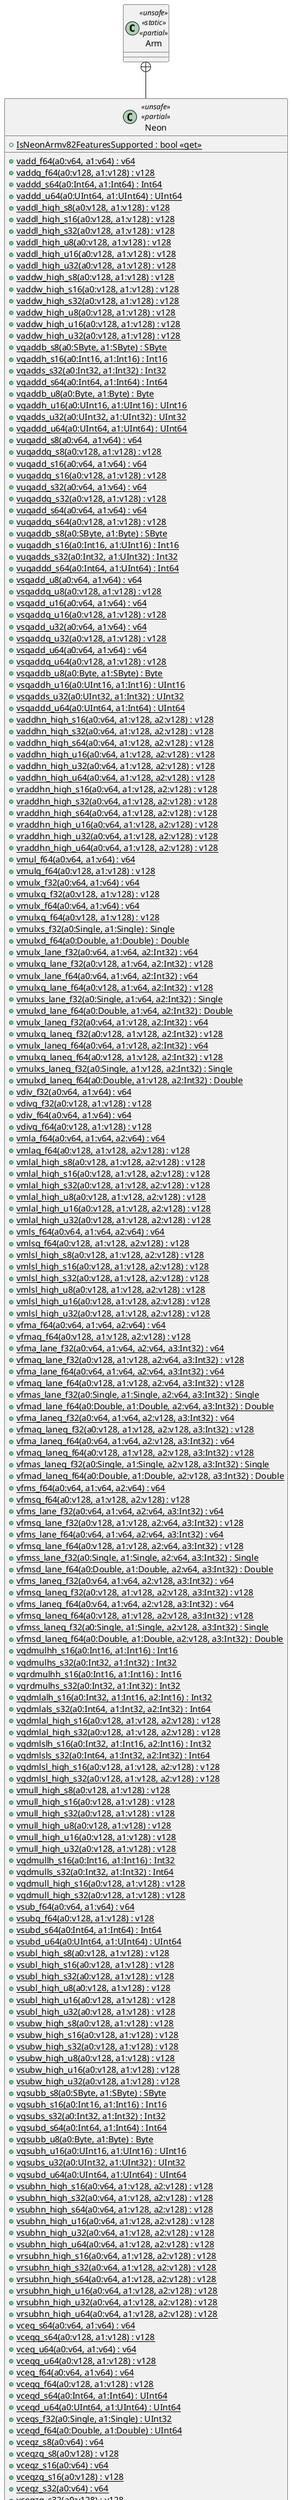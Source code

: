 @startuml
class Arm <<unsafe>> <<static>> <<partial>> {
}
class Neon <<unsafe>> <<partial>> {
    + {static} IsNeonArmv82FeaturesSupported : bool <<get>>
    + {static} vadd_f64(a0:v64, a1:v64) : v64
    + {static} vaddq_f64(a0:v128, a1:v128) : v128
    + {static} vaddd_s64(a0:Int64, a1:Int64) : Int64
    + {static} vaddd_u64(a0:UInt64, a1:UInt64) : UInt64
    + {static} vaddl_high_s8(a0:v128, a1:v128) : v128
    + {static} vaddl_high_s16(a0:v128, a1:v128) : v128
    + {static} vaddl_high_s32(a0:v128, a1:v128) : v128
    + {static} vaddl_high_u8(a0:v128, a1:v128) : v128
    + {static} vaddl_high_u16(a0:v128, a1:v128) : v128
    + {static} vaddl_high_u32(a0:v128, a1:v128) : v128
    + {static} vaddw_high_s8(a0:v128, a1:v128) : v128
    + {static} vaddw_high_s16(a0:v128, a1:v128) : v128
    + {static} vaddw_high_s32(a0:v128, a1:v128) : v128
    + {static} vaddw_high_u8(a0:v128, a1:v128) : v128
    + {static} vaddw_high_u16(a0:v128, a1:v128) : v128
    + {static} vaddw_high_u32(a0:v128, a1:v128) : v128
    + {static} vqaddb_s8(a0:SByte, a1:SByte) : SByte
    + {static} vqaddh_s16(a0:Int16, a1:Int16) : Int16
    + {static} vqadds_s32(a0:Int32, a1:Int32) : Int32
    + {static} vqaddd_s64(a0:Int64, a1:Int64) : Int64
    + {static} vqaddb_u8(a0:Byte, a1:Byte) : Byte
    + {static} vqaddh_u16(a0:UInt16, a1:UInt16) : UInt16
    + {static} vqadds_u32(a0:UInt32, a1:UInt32) : UInt32
    + {static} vqaddd_u64(a0:UInt64, a1:UInt64) : UInt64
    + {static} vuqadd_s8(a0:v64, a1:v64) : v64
    + {static} vuqaddq_s8(a0:v128, a1:v128) : v128
    + {static} vuqadd_s16(a0:v64, a1:v64) : v64
    + {static} vuqaddq_s16(a0:v128, a1:v128) : v128
    + {static} vuqadd_s32(a0:v64, a1:v64) : v64
    + {static} vuqaddq_s32(a0:v128, a1:v128) : v128
    + {static} vuqadd_s64(a0:v64, a1:v64) : v64
    + {static} vuqaddq_s64(a0:v128, a1:v128) : v128
    + {static} vuqaddb_s8(a0:SByte, a1:Byte) : SByte
    + {static} vuqaddh_s16(a0:Int16, a1:UInt16) : Int16
    + {static} vuqadds_s32(a0:Int32, a1:UInt32) : Int32
    + {static} vuqaddd_s64(a0:Int64, a1:UInt64) : Int64
    + {static} vsqadd_u8(a0:v64, a1:v64) : v64
    + {static} vsqaddq_u8(a0:v128, a1:v128) : v128
    + {static} vsqadd_u16(a0:v64, a1:v64) : v64
    + {static} vsqaddq_u16(a0:v128, a1:v128) : v128
    + {static} vsqadd_u32(a0:v64, a1:v64) : v64
    + {static} vsqaddq_u32(a0:v128, a1:v128) : v128
    + {static} vsqadd_u64(a0:v64, a1:v64) : v64
    + {static} vsqaddq_u64(a0:v128, a1:v128) : v128
    + {static} vsqaddb_u8(a0:Byte, a1:SByte) : Byte
    + {static} vsqaddh_u16(a0:UInt16, a1:Int16) : UInt16
    + {static} vsqadds_u32(a0:UInt32, a1:Int32) : UInt32
    + {static} vsqaddd_u64(a0:UInt64, a1:Int64) : UInt64
    + {static} vaddhn_high_s16(a0:v64, a1:v128, a2:v128) : v128
    + {static} vaddhn_high_s32(a0:v64, a1:v128, a2:v128) : v128
    + {static} vaddhn_high_s64(a0:v64, a1:v128, a2:v128) : v128
    + {static} vaddhn_high_u16(a0:v64, a1:v128, a2:v128) : v128
    + {static} vaddhn_high_u32(a0:v64, a1:v128, a2:v128) : v128
    + {static} vaddhn_high_u64(a0:v64, a1:v128, a2:v128) : v128
    + {static} vraddhn_high_s16(a0:v64, a1:v128, a2:v128) : v128
    + {static} vraddhn_high_s32(a0:v64, a1:v128, a2:v128) : v128
    + {static} vraddhn_high_s64(a0:v64, a1:v128, a2:v128) : v128
    + {static} vraddhn_high_u16(a0:v64, a1:v128, a2:v128) : v128
    + {static} vraddhn_high_u32(a0:v64, a1:v128, a2:v128) : v128
    + {static} vraddhn_high_u64(a0:v64, a1:v128, a2:v128) : v128
    + {static} vmul_f64(a0:v64, a1:v64) : v64
    + {static} vmulq_f64(a0:v128, a1:v128) : v128
    + {static} vmulx_f32(a0:v64, a1:v64) : v64
    + {static} vmulxq_f32(a0:v128, a1:v128) : v128
    + {static} vmulx_f64(a0:v64, a1:v64) : v64
    + {static} vmulxq_f64(a0:v128, a1:v128) : v128
    + {static} vmulxs_f32(a0:Single, a1:Single) : Single
    + {static} vmulxd_f64(a0:Double, a1:Double) : Double
    + {static} vmulx_lane_f32(a0:v64, a1:v64, a2:Int32) : v64
    + {static} vmulxq_lane_f32(a0:v128, a1:v64, a2:Int32) : v128
    + {static} vmulx_lane_f64(a0:v64, a1:v64, a2:Int32) : v64
    + {static} vmulxq_lane_f64(a0:v128, a1:v64, a2:Int32) : v128
    + {static} vmulxs_lane_f32(a0:Single, a1:v64, a2:Int32) : Single
    + {static} vmulxd_lane_f64(a0:Double, a1:v64, a2:Int32) : Double
    + {static} vmulx_laneq_f32(a0:v64, a1:v128, a2:Int32) : v64
    + {static} vmulxq_laneq_f32(a0:v128, a1:v128, a2:Int32) : v128
    + {static} vmulx_laneq_f64(a0:v64, a1:v128, a2:Int32) : v64
    + {static} vmulxq_laneq_f64(a0:v128, a1:v128, a2:Int32) : v128
    + {static} vmulxs_laneq_f32(a0:Single, a1:v128, a2:Int32) : Single
    + {static} vmulxd_laneq_f64(a0:Double, a1:v128, a2:Int32) : Double
    + {static} vdiv_f32(a0:v64, a1:v64) : v64
    + {static} vdivq_f32(a0:v128, a1:v128) : v128
    + {static} vdiv_f64(a0:v64, a1:v64) : v64
    + {static} vdivq_f64(a0:v128, a1:v128) : v128
    + {static} vmla_f64(a0:v64, a1:v64, a2:v64) : v64
    + {static} vmlaq_f64(a0:v128, a1:v128, a2:v128) : v128
    + {static} vmlal_high_s8(a0:v128, a1:v128, a2:v128) : v128
    + {static} vmlal_high_s16(a0:v128, a1:v128, a2:v128) : v128
    + {static} vmlal_high_s32(a0:v128, a1:v128, a2:v128) : v128
    + {static} vmlal_high_u8(a0:v128, a1:v128, a2:v128) : v128
    + {static} vmlal_high_u16(a0:v128, a1:v128, a2:v128) : v128
    + {static} vmlal_high_u32(a0:v128, a1:v128, a2:v128) : v128
    + {static} vmls_f64(a0:v64, a1:v64, a2:v64) : v64
    + {static} vmlsq_f64(a0:v128, a1:v128, a2:v128) : v128
    + {static} vmlsl_high_s8(a0:v128, a1:v128, a2:v128) : v128
    + {static} vmlsl_high_s16(a0:v128, a1:v128, a2:v128) : v128
    + {static} vmlsl_high_s32(a0:v128, a1:v128, a2:v128) : v128
    + {static} vmlsl_high_u8(a0:v128, a1:v128, a2:v128) : v128
    + {static} vmlsl_high_u16(a0:v128, a1:v128, a2:v128) : v128
    + {static} vmlsl_high_u32(a0:v128, a1:v128, a2:v128) : v128
    + {static} vfma_f64(a0:v64, a1:v64, a2:v64) : v64
    + {static} vfmaq_f64(a0:v128, a1:v128, a2:v128) : v128
    + {static} vfma_lane_f32(a0:v64, a1:v64, a2:v64, a3:Int32) : v64
    + {static} vfmaq_lane_f32(a0:v128, a1:v128, a2:v64, a3:Int32) : v128
    + {static} vfma_lane_f64(a0:v64, a1:v64, a2:v64, a3:Int32) : v64
    + {static} vfmaq_lane_f64(a0:v128, a1:v128, a2:v64, a3:Int32) : v128
    + {static} vfmas_lane_f32(a0:Single, a1:Single, a2:v64, a3:Int32) : Single
    + {static} vfmad_lane_f64(a0:Double, a1:Double, a2:v64, a3:Int32) : Double
    + {static} vfma_laneq_f32(a0:v64, a1:v64, a2:v128, a3:Int32) : v64
    + {static} vfmaq_laneq_f32(a0:v128, a1:v128, a2:v128, a3:Int32) : v128
    + {static} vfma_laneq_f64(a0:v64, a1:v64, a2:v128, a3:Int32) : v64
    + {static} vfmaq_laneq_f64(a0:v128, a1:v128, a2:v128, a3:Int32) : v128
    + {static} vfmas_laneq_f32(a0:Single, a1:Single, a2:v128, a3:Int32) : Single
    + {static} vfmad_laneq_f64(a0:Double, a1:Double, a2:v128, a3:Int32) : Double
    + {static} vfms_f64(a0:v64, a1:v64, a2:v64) : v64
    + {static} vfmsq_f64(a0:v128, a1:v128, a2:v128) : v128
    + {static} vfms_lane_f32(a0:v64, a1:v64, a2:v64, a3:Int32) : v64
    + {static} vfmsq_lane_f32(a0:v128, a1:v128, a2:v64, a3:Int32) : v128
    + {static} vfms_lane_f64(a0:v64, a1:v64, a2:v64, a3:Int32) : v64
    + {static} vfmsq_lane_f64(a0:v128, a1:v128, a2:v64, a3:Int32) : v128
    + {static} vfmss_lane_f32(a0:Single, a1:Single, a2:v64, a3:Int32) : Single
    + {static} vfmsd_lane_f64(a0:Double, a1:Double, a2:v64, a3:Int32) : Double
    + {static} vfms_laneq_f32(a0:v64, a1:v64, a2:v128, a3:Int32) : v64
    + {static} vfmsq_laneq_f32(a0:v128, a1:v128, a2:v128, a3:Int32) : v128
    + {static} vfms_laneq_f64(a0:v64, a1:v64, a2:v128, a3:Int32) : v64
    + {static} vfmsq_laneq_f64(a0:v128, a1:v128, a2:v128, a3:Int32) : v128
    + {static} vfmss_laneq_f32(a0:Single, a1:Single, a2:v128, a3:Int32) : Single
    + {static} vfmsd_laneq_f64(a0:Double, a1:Double, a2:v128, a3:Int32) : Double
    + {static} vqdmulhh_s16(a0:Int16, a1:Int16) : Int16
    + {static} vqdmulhs_s32(a0:Int32, a1:Int32) : Int32
    + {static} vqrdmulhh_s16(a0:Int16, a1:Int16) : Int16
    + {static} vqrdmulhs_s32(a0:Int32, a1:Int32) : Int32
    + {static} vqdmlalh_s16(a0:Int32, a1:Int16, a2:Int16) : Int32
    + {static} vqdmlals_s32(a0:Int64, a1:Int32, a2:Int32) : Int64
    + {static} vqdmlal_high_s16(a0:v128, a1:v128, a2:v128) : v128
    + {static} vqdmlal_high_s32(a0:v128, a1:v128, a2:v128) : v128
    + {static} vqdmlslh_s16(a0:Int32, a1:Int16, a2:Int16) : Int32
    + {static} vqdmlsls_s32(a0:Int64, a1:Int32, a2:Int32) : Int64
    + {static} vqdmlsl_high_s16(a0:v128, a1:v128, a2:v128) : v128
    + {static} vqdmlsl_high_s32(a0:v128, a1:v128, a2:v128) : v128
    + {static} vmull_high_s8(a0:v128, a1:v128) : v128
    + {static} vmull_high_s16(a0:v128, a1:v128) : v128
    + {static} vmull_high_s32(a0:v128, a1:v128) : v128
    + {static} vmull_high_u8(a0:v128, a1:v128) : v128
    + {static} vmull_high_u16(a0:v128, a1:v128) : v128
    + {static} vmull_high_u32(a0:v128, a1:v128) : v128
    + {static} vqdmullh_s16(a0:Int16, a1:Int16) : Int32
    + {static} vqdmulls_s32(a0:Int32, a1:Int32) : Int64
    + {static} vqdmull_high_s16(a0:v128, a1:v128) : v128
    + {static} vqdmull_high_s32(a0:v128, a1:v128) : v128
    + {static} vsub_f64(a0:v64, a1:v64) : v64
    + {static} vsubq_f64(a0:v128, a1:v128) : v128
    + {static} vsubd_s64(a0:Int64, a1:Int64) : Int64
    + {static} vsubd_u64(a0:UInt64, a1:UInt64) : UInt64
    + {static} vsubl_high_s8(a0:v128, a1:v128) : v128
    + {static} vsubl_high_s16(a0:v128, a1:v128) : v128
    + {static} vsubl_high_s32(a0:v128, a1:v128) : v128
    + {static} vsubl_high_u8(a0:v128, a1:v128) : v128
    + {static} vsubl_high_u16(a0:v128, a1:v128) : v128
    + {static} vsubl_high_u32(a0:v128, a1:v128) : v128
    + {static} vsubw_high_s8(a0:v128, a1:v128) : v128
    + {static} vsubw_high_s16(a0:v128, a1:v128) : v128
    + {static} vsubw_high_s32(a0:v128, a1:v128) : v128
    + {static} vsubw_high_u8(a0:v128, a1:v128) : v128
    + {static} vsubw_high_u16(a0:v128, a1:v128) : v128
    + {static} vsubw_high_u32(a0:v128, a1:v128) : v128
    + {static} vqsubb_s8(a0:SByte, a1:SByte) : SByte
    + {static} vqsubh_s16(a0:Int16, a1:Int16) : Int16
    + {static} vqsubs_s32(a0:Int32, a1:Int32) : Int32
    + {static} vqsubd_s64(a0:Int64, a1:Int64) : Int64
    + {static} vqsubb_u8(a0:Byte, a1:Byte) : Byte
    + {static} vqsubh_u16(a0:UInt16, a1:UInt16) : UInt16
    + {static} vqsubs_u32(a0:UInt32, a1:UInt32) : UInt32
    + {static} vqsubd_u64(a0:UInt64, a1:UInt64) : UInt64
    + {static} vsubhn_high_s16(a0:v64, a1:v128, a2:v128) : v128
    + {static} vsubhn_high_s32(a0:v64, a1:v128, a2:v128) : v128
    + {static} vsubhn_high_s64(a0:v64, a1:v128, a2:v128) : v128
    + {static} vsubhn_high_u16(a0:v64, a1:v128, a2:v128) : v128
    + {static} vsubhn_high_u32(a0:v64, a1:v128, a2:v128) : v128
    + {static} vsubhn_high_u64(a0:v64, a1:v128, a2:v128) : v128
    + {static} vrsubhn_high_s16(a0:v64, a1:v128, a2:v128) : v128
    + {static} vrsubhn_high_s32(a0:v64, a1:v128, a2:v128) : v128
    + {static} vrsubhn_high_s64(a0:v64, a1:v128, a2:v128) : v128
    + {static} vrsubhn_high_u16(a0:v64, a1:v128, a2:v128) : v128
    + {static} vrsubhn_high_u32(a0:v64, a1:v128, a2:v128) : v128
    + {static} vrsubhn_high_u64(a0:v64, a1:v128, a2:v128) : v128
    + {static} vceq_s64(a0:v64, a1:v64) : v64
    + {static} vceqq_s64(a0:v128, a1:v128) : v128
    + {static} vceq_u64(a0:v64, a1:v64) : v64
    + {static} vceqq_u64(a0:v128, a1:v128) : v128
    + {static} vceq_f64(a0:v64, a1:v64) : v64
    + {static} vceqq_f64(a0:v128, a1:v128) : v128
    + {static} vceqd_s64(a0:Int64, a1:Int64) : UInt64
    + {static} vceqd_u64(a0:UInt64, a1:UInt64) : UInt64
    + {static} vceqs_f32(a0:Single, a1:Single) : UInt32
    + {static} vceqd_f64(a0:Double, a1:Double) : UInt64
    + {static} vceqz_s8(a0:v64) : v64
    + {static} vceqzq_s8(a0:v128) : v128
    + {static} vceqz_s16(a0:v64) : v64
    + {static} vceqzq_s16(a0:v128) : v128
    + {static} vceqz_s32(a0:v64) : v64
    + {static} vceqzq_s32(a0:v128) : v128
    + {static} vceqz_u8(a0:v64) : v64
    + {static} vceqzq_u8(a0:v128) : v128
    + {static} vceqz_u16(a0:v64) : v64
    + {static} vceqzq_u16(a0:v128) : v128
    + {static} vceqz_u32(a0:v64) : v64
    + {static} vceqzq_u32(a0:v128) : v128
    + {static} vceqz_f32(a0:v64) : v64
    + {static} vceqzq_f32(a0:v128) : v128
    + {static} vceqz_s64(a0:v64) : v64
    + {static} vceqzq_s64(a0:v128) : v128
    + {static} vceqz_u64(a0:v64) : v64
    + {static} vceqzq_u64(a0:v128) : v128
    + {static} vceqz_f64(a0:v64) : v64
    + {static} vceqzq_f64(a0:v128) : v128
    + {static} vceqzd_s64(a0:Int64) : UInt64
    + {static} vceqzd_u64(a0:UInt64) : UInt64
    + {static} vceqzs_f32(a0:Single) : UInt32
    + {static} vceqzd_f64(a0:Double) : UInt64
    + {static} vcge_s64(a0:v64, a1:v64) : v64
    + {static} vcgeq_s64(a0:v128, a1:v128) : v128
    + {static} vcge_u64(a0:v64, a1:v64) : v64
    + {static} vcgeq_u64(a0:v128, a1:v128) : v128
    + {static} vcge_f64(a0:v64, a1:v64) : v64
    + {static} vcgeq_f64(a0:v128, a1:v128) : v128
    + {static} vcged_s64(a0:Int64, a1:Int64) : UInt64
    + {static} vcged_u64(a0:UInt64, a1:UInt64) : UInt64
    + {static} vcges_f32(a0:Single, a1:Single) : UInt32
    + {static} vcged_f64(a0:Double, a1:Double) : UInt64
    + {static} vcgez_s8(a0:v64) : v64
    + {static} vcgezq_s8(a0:v128) : v128
    + {static} vcgez_s16(a0:v64) : v64
    + {static} vcgezq_s16(a0:v128) : v128
    + {static} vcgez_s32(a0:v64) : v64
    + {static} vcgezq_s32(a0:v128) : v128
    + {static} vcgez_s64(a0:v64) : v64
    + {static} vcgezq_s64(a0:v128) : v128
    + {static} vcgez_f32(a0:v64) : v64
    + {static} vcgezq_f32(a0:v128) : v128
    + {static} vcgez_f64(a0:v64) : v64
    + {static} vcgezq_f64(a0:v128) : v128
    + {static} vcgezd_s64(a0:Int64) : UInt64
    + {static} vcgezs_f32(a0:Single) : UInt32
    + {static} vcgezd_f64(a0:Double) : UInt64
    + {static} vcle_s64(a0:v64, a1:v64) : v64
    + {static} vcleq_s64(a0:v128, a1:v128) : v128
    + {static} vcle_u64(a0:v64, a1:v64) : v64
    + {static} vcleq_u64(a0:v128, a1:v128) : v128
    + {static} vcle_f64(a0:v64, a1:v64) : v64
    + {static} vcleq_f64(a0:v128, a1:v128) : v128
    + {static} vcled_s64(a0:Int64, a1:Int64) : UInt64
    + {static} vcled_u64(a0:UInt64, a1:UInt64) : UInt64
    + {static} vcles_f32(a0:Single, a1:Single) : UInt32
    + {static} vcled_f64(a0:Double, a1:Double) : UInt64
    + {static} vclez_s8(a0:v64) : v64
    + {static} vclezq_s8(a0:v128) : v128
    + {static} vclez_s16(a0:v64) : v64
    + {static} vclezq_s16(a0:v128) : v128
    + {static} vclez_s32(a0:v64) : v64
    + {static} vclezq_s32(a0:v128) : v128
    + {static} vclez_s64(a0:v64) : v64
    + {static} vclezq_s64(a0:v128) : v128
    + {static} vclez_f32(a0:v64) : v64
    + {static} vclezq_f32(a0:v128) : v128
    + {static} vclez_f64(a0:v64) : v64
    + {static} vclezq_f64(a0:v128) : v128
    + {static} vclezd_s64(a0:Int64) : UInt64
    + {static} vclezs_f32(a0:Single) : UInt32
    + {static} vclezd_f64(a0:Double) : UInt64
    + {static} vcgt_s64(a0:v64, a1:v64) : v64
    + {static} vcgtq_s64(a0:v128, a1:v128) : v128
    + {static} vcgt_u64(a0:v64, a1:v64) : v64
    + {static} vcgtq_u64(a0:v128, a1:v128) : v128
    + {static} vcgt_f64(a0:v64, a1:v64) : v64
    + {static} vcgtq_f64(a0:v128, a1:v128) : v128
    + {static} vcgtd_s64(a0:Int64, a1:Int64) : UInt64
    + {static} vcgtd_u64(a0:UInt64, a1:UInt64) : UInt64
    + {static} vcgts_f32(a0:Single, a1:Single) : UInt32
    + {static} vcgtd_f64(a0:Double, a1:Double) : UInt64
    + {static} vcgtz_s8(a0:v64) : v64
    + {static} vcgtzq_s8(a0:v128) : v128
    + {static} vcgtz_s16(a0:v64) : v64
    + {static} vcgtzq_s16(a0:v128) : v128
    + {static} vcgtz_s32(a0:v64) : v64
    + {static} vcgtzq_s32(a0:v128) : v128
    + {static} vcgtz_s64(a0:v64) : v64
    + {static} vcgtzq_s64(a0:v128) : v128
    + {static} vcgtz_f32(a0:v64) : v64
    + {static} vcgtzq_f32(a0:v128) : v128
    + {static} vcgtz_f64(a0:v64) : v64
    + {static} vcgtzq_f64(a0:v128) : v128
    + {static} vcgtzd_s64(a0:Int64) : UInt64
    + {static} vcgtzs_f32(a0:Single) : UInt32
    + {static} vcgtzd_f64(a0:Double) : UInt64
    + {static} vclt_s64(a0:v64, a1:v64) : v64
    + {static} vcltq_s64(a0:v128, a1:v128) : v128
    + {static} vclt_u64(a0:v64, a1:v64) : v64
    + {static} vcltq_u64(a0:v128, a1:v128) : v128
    + {static} vclt_f64(a0:v64, a1:v64) : v64
    + {static} vcltq_f64(a0:v128, a1:v128) : v128
    + {static} vcltd_s64(a0:Int64, a1:Int64) : UInt64
    + {static} vcltd_u64(a0:UInt64, a1:UInt64) : UInt64
    + {static} vclts_f32(a0:Single, a1:Single) : UInt32
    + {static} vcltd_f64(a0:Double, a1:Double) : UInt64
    + {static} vcltz_s8(a0:v64) : v64
    + {static} vcltzq_s8(a0:v128) : v128
    + {static} vcltz_s16(a0:v64) : v64
    + {static} vcltzq_s16(a0:v128) : v128
    + {static} vcltz_s32(a0:v64) : v64
    + {static} vcltzq_s32(a0:v128) : v128
    + {static} vcltz_s64(a0:v64) : v64
    + {static} vcltzq_s64(a0:v128) : v128
    + {static} vcltz_f32(a0:v64) : v64
    + {static} vcltzq_f32(a0:v128) : v128
    + {static} vcltz_f64(a0:v64) : v64
    + {static} vcltzq_f64(a0:v128) : v128
    + {static} vcltzd_s64(a0:Int64) : UInt64
    + {static} vcltzs_f32(a0:Single) : UInt32
    + {static} vcltzd_f64(a0:Double) : UInt64
    + {static} vcage_f64(a0:v64, a1:v64) : v64
    + {static} vcageq_f64(a0:v128, a1:v128) : v128
    + {static} vcages_f32(a0:Single, a1:Single) : UInt32
    + {static} vcaged_f64(a0:Double, a1:Double) : UInt64
    + {static} vcale_f64(a0:v64, a1:v64) : v64
    + {static} vcaleq_f64(a0:v128, a1:v128) : v128
    + {static} vcales_f32(a0:Single, a1:Single) : UInt32
    + {static} vcaled_f64(a0:Double, a1:Double) : UInt64
    + {static} vcagt_f64(a0:v64, a1:v64) : v64
    + {static} vcagtq_f64(a0:v128, a1:v128) : v128
    + {static} vcagts_f32(a0:Single, a1:Single) : UInt32
    + {static} vcagtd_f64(a0:Double, a1:Double) : UInt64
    + {static} vcalt_f64(a0:v64, a1:v64) : v64
    + {static} vcaltq_f64(a0:v128, a1:v128) : v128
    + {static} vcalts_f32(a0:Single, a1:Single) : UInt32
    + {static} vcaltd_f64(a0:Double, a1:Double) : UInt64
    + {static} vtst_s64(a0:v64, a1:v64) : v64
    + {static} vtstq_s64(a0:v128, a1:v128) : v128
    + {static} vtst_u64(a0:v64, a1:v64) : v64
    + {static} vtstq_u64(a0:v128, a1:v128) : v128
    + {static} vtstd_s64(a0:Int64, a1:Int64) : UInt64
    + {static} vtstd_u64(a0:UInt64, a1:UInt64) : UInt64
    + {static} vabd_f64(a0:v64, a1:v64) : v64
    + {static} vabdq_f64(a0:v128, a1:v128) : v128
    + {static} vabds_f32(a0:Single, a1:Single) : Single
    + {static} vabdd_f64(a0:Double, a1:Double) : Double
    + {static} vabdl_high_s8(a0:v128, a1:v128) : v128
    + {static} vabdl_high_s16(a0:v128, a1:v128) : v128
    + {static} vabdl_high_s32(a0:v128, a1:v128) : v128
    + {static} vabdl_high_u8(a0:v128, a1:v128) : v128
    + {static} vabdl_high_u16(a0:v128, a1:v128) : v128
    + {static} vabdl_high_u32(a0:v128, a1:v128) : v128
    + {static} vabal_high_s8(a0:v128, a1:v128, a2:v128) : v128
    + {static} vabal_high_s16(a0:v128, a1:v128, a2:v128) : v128
    + {static} vabal_high_s32(a0:v128, a1:v128, a2:v128) : v128
    + {static} vabal_high_u8(a0:v128, a1:v128, a2:v128) : v128
    + {static} vabal_high_u16(a0:v128, a1:v128, a2:v128) : v128
    + {static} vabal_high_u32(a0:v128, a1:v128, a2:v128) : v128
    + {static} vmax_f64(a0:v64, a1:v64) : v64
    + {static} vmaxq_f64(a0:v128, a1:v128) : v128
    + {static} vmin_f64(a0:v64, a1:v64) : v64
    + {static} vminq_f64(a0:v128, a1:v128) : v128
    + {static} vmaxnm_f32(a0:v64, a1:v64) : v64
    + {static} vmaxnmq_f32(a0:v128, a1:v128) : v128
    + {static} vmaxnm_f64(a0:v64, a1:v64) : v64
    + {static} vmaxnmq_f64(a0:v128, a1:v128) : v128
    + {static} vminnm_f32(a0:v64, a1:v64) : v64
    + {static} vminnmq_f32(a0:v128, a1:v128) : v128
    + {static} vminnm_f64(a0:v64, a1:v64) : v64
    + {static} vminnmq_f64(a0:v128, a1:v128) : v128
    + {static} vshld_s64(a0:Int64, a1:Int64) : Int64
    + {static} vshld_u64(a0:UInt64, a1:Int64) : UInt64
    + {static} vqshlb_s8(a0:SByte, a1:SByte) : SByte
    + {static} vqshlh_s16(a0:Int16, a1:Int16) : Int16
    + {static} vqshls_s32(a0:Int32, a1:Int32) : Int32
    + {static} vqshld_s64(a0:Int64, a1:Int64) : Int64
    + {static} vqshlb_u8(a0:Byte, a1:SByte) : Byte
    + {static} vqshlh_u16(a0:UInt16, a1:Int16) : UInt16
    + {static} vqshls_u32(a0:UInt32, a1:Int32) : UInt32
    + {static} vqshld_u64(a0:UInt64, a1:Int64) : UInt64
    + {static} vrshld_s64(a0:Int64, a1:Int64) : Int64
    + {static} vrshld_u64(a0:UInt64, a1:Int64) : UInt64
    + {static} vqrshlb_s8(a0:SByte, a1:SByte) : SByte
    + {static} vqrshlh_s16(a0:Int16, a1:Int16) : Int16
    + {static} vqrshls_s32(a0:Int32, a1:Int32) : Int32
    + {static} vqrshld_s64(a0:Int64, a1:Int64) : Int64
    + {static} vqrshlb_u8(a0:Byte, a1:SByte) : Byte
    + {static} vqrshlh_u16(a0:UInt16, a1:Int16) : UInt16
    + {static} vqrshls_u32(a0:UInt32, a1:Int32) : UInt32
    + {static} vqrshld_u64(a0:UInt64, a1:Int64) : UInt64
    + {static} vshrd_n_s64(a0:Int64, a1:Int32) : Int64
    + {static} vshrd_n_u64(a0:UInt64, a1:Int32) : UInt64
    + {static} vshld_n_s64(a0:Int64, a1:Int32) : Int64
    + {static} vshld_n_u64(a0:UInt64, a1:Int32) : UInt64
    + {static} vrshrd_n_s64(a0:Int64, a1:Int32) : Int64
    + {static} vrshrd_n_u64(a0:UInt64, a1:Int32) : UInt64
    + {static} vsrad_n_s64(a0:Int64, a1:Int64, a2:Int32) : Int64
    + {static} vsrad_n_u64(a0:UInt64, a1:UInt64, a2:Int32) : UInt64
    + {static} vrsrad_n_s64(a0:Int64, a1:Int64, a2:Int32) : Int64
    + {static} vrsrad_n_u64(a0:UInt64, a1:UInt64, a2:Int32) : UInt64
    + {static} vqshlb_n_s8(a0:SByte, a1:Int32) : SByte
    + {static} vqshlh_n_s16(a0:Int16, a1:Int32) : Int16
    + {static} vqshls_n_s32(a0:Int32, a1:Int32) : Int32
    + {static} vqshld_n_s64(a0:Int64, a1:Int32) : Int64
    + {static} vqshlb_n_u8(a0:Byte, a1:Int32) : Byte
    + {static} vqshlh_n_u16(a0:UInt16, a1:Int32) : UInt16
    + {static} vqshls_n_u32(a0:UInt32, a1:Int32) : UInt32
    + {static} vqshld_n_u64(a0:UInt64, a1:Int32) : UInt64
    + {static} vqshlub_n_s8(a0:SByte, a1:Int32) : Byte
    + {static} vqshluh_n_s16(a0:Int16, a1:Int32) : UInt16
    + {static} vqshlus_n_s32(a0:Int32, a1:Int32) : UInt32
    + {static} vqshlud_n_s64(a0:Int64, a1:Int32) : UInt64
    + {static} vshrn_high_n_s16(a0:v64, a1:v128, a2:Int32) : v128
    + {static} vshrn_high_n_s32(a0:v64, a1:v128, a2:Int32) : v128
    + {static} vshrn_high_n_s64(a0:v64, a1:v128, a2:Int32) : v128
    + {static} vshrn_high_n_u16(a0:v64, a1:v128, a2:Int32) : v128
    + {static} vshrn_high_n_u32(a0:v64, a1:v128, a2:Int32) : v128
    + {static} vshrn_high_n_u64(a0:v64, a1:v128, a2:Int32) : v128
    + {static} vqshrunh_n_s16(a0:Int16, a1:Int32) : Byte
    + {static} vqshruns_n_s32(a0:Int32, a1:Int32) : UInt16
    + {static} vqshrund_n_s64(a0:Int64, a1:Int32) : UInt32
    + {static} vqshrun_high_n_s16(a0:v64, a1:v128, a2:Int32) : v128
    + {static} vqshrun_high_n_s32(a0:v64, a1:v128, a2:Int32) : v128
    + {static} vqshrun_high_n_s64(a0:v64, a1:v128, a2:Int32) : v128
    + {static} vqrshrunh_n_s16(a0:Int16, a1:Int32) : Byte
    + {static} vqrshruns_n_s32(a0:Int32, a1:Int32) : UInt16
    + {static} vqrshrund_n_s64(a0:Int64, a1:Int32) : UInt32
    + {static} vqrshrun_high_n_s16(a0:v64, a1:v128, a2:Int32) : v128
    + {static} vqrshrun_high_n_s32(a0:v64, a1:v128, a2:Int32) : v128
    + {static} vqrshrun_high_n_s64(a0:v64, a1:v128, a2:Int32) : v128
    + {static} vqshrnh_n_s16(a0:Int16, a1:Int32) : SByte
    + {static} vqshrns_n_s32(a0:Int32, a1:Int32) : Int16
    + {static} vqshrnd_n_s64(a0:Int64, a1:Int32) : Int32
    + {static} vqshrnh_n_u16(a0:UInt16, a1:Int32) : Byte
    + {static} vqshrns_n_u32(a0:UInt32, a1:Int32) : UInt16
    + {static} vqshrnd_n_u64(a0:UInt64, a1:Int32) : UInt32
    + {static} vqshrn_high_n_s16(a0:v64, a1:v128, a2:Int32) : v128
    + {static} vqshrn_high_n_s32(a0:v64, a1:v128, a2:Int32) : v128
    + {static} vqshrn_high_n_s64(a0:v64, a1:v128, a2:Int32) : v128
    + {static} vqshrn_high_n_u16(a0:v64, a1:v128, a2:Int32) : v128
    + {static} vqshrn_high_n_u32(a0:v64, a1:v128, a2:Int32) : v128
    + {static} vqshrn_high_n_u64(a0:v64, a1:v128, a2:Int32) : v128
    + {static} vrshrn_high_n_s16(a0:v64, a1:v128, a2:Int32) : v128
    + {static} vrshrn_high_n_s32(a0:v64, a1:v128, a2:Int32) : v128
    + {static} vrshrn_high_n_s64(a0:v64, a1:v128, a2:Int32) : v128
    + {static} vrshrn_high_n_u16(a0:v64, a1:v128, a2:Int32) : v128
    + {static} vrshrn_high_n_u32(a0:v64, a1:v128, a2:Int32) : v128
    + {static} vrshrn_high_n_u64(a0:v64, a1:v128, a2:Int32) : v128
    + {static} vqrshrnh_n_s16(a0:Int16, a1:Int32) : SByte
    + {static} vqrshrns_n_s32(a0:Int32, a1:Int32) : Int16
    + {static} vqrshrnd_n_s64(a0:Int64, a1:Int32) : Int32
    + {static} vqrshrnh_n_u16(a0:UInt16, a1:Int32) : Byte
    + {static} vqrshrns_n_u32(a0:UInt32, a1:Int32) : UInt16
    + {static} vqrshrnd_n_u64(a0:UInt64, a1:Int32) : UInt32
    + {static} vqrshrn_high_n_s16(a0:v64, a1:v128, a2:Int32) : v128
    + {static} vqrshrn_high_n_s32(a0:v64, a1:v128, a2:Int32) : v128
    + {static} vqrshrn_high_n_s64(a0:v64, a1:v128, a2:Int32) : v128
    + {static} vqrshrn_high_n_u16(a0:v64, a1:v128, a2:Int32) : v128
    + {static} vqrshrn_high_n_u32(a0:v64, a1:v128, a2:Int32) : v128
    + {static} vqrshrn_high_n_u64(a0:v64, a1:v128, a2:Int32) : v128
    + {static} vshll_high_n_s8(a0:v128, a1:Int32) : v128
    + {static} vshll_high_n_s16(a0:v128, a1:Int32) : v128
    + {static} vshll_high_n_s32(a0:v128, a1:Int32) : v128
    + {static} vshll_high_n_u8(a0:v128, a1:Int32) : v128
    + {static} vshll_high_n_u16(a0:v128, a1:Int32) : v128
    + {static} vshll_high_n_u32(a0:v128, a1:Int32) : v128
    + {static} vsrid_n_s64(a0:Int64, a1:Int64, a2:Int32) : Int64
    + {static} vsrid_n_u64(a0:UInt64, a1:UInt64, a2:Int32) : UInt64
    + {static} vslid_n_s64(a0:Int64, a1:Int64, a2:Int32) : Int64
    + {static} vslid_n_u64(a0:UInt64, a1:UInt64, a2:Int32) : UInt64
    + {static} vcvtn_s32_f32(a0:v64) : v64
    + {static} vcvtnq_s32_f32(a0:v128) : v128
    + {static} vcvtn_u32_f32(a0:v64) : v64
    + {static} vcvtnq_u32_f32(a0:v128) : v128
    + {static} vcvtm_s32_f32(a0:v64) : v64
    + {static} vcvtmq_s32_f32(a0:v128) : v128
    + {static} vcvtm_u32_f32(a0:v64) : v64
    + {static} vcvtmq_u32_f32(a0:v128) : v128
    + {static} vcvtp_s32_f32(a0:v64) : v64
    + {static} vcvtpq_s32_f32(a0:v128) : v128
    + {static} vcvtp_u32_f32(a0:v64) : v64
    + {static} vcvtpq_u32_f32(a0:v128) : v128
    + {static} vcvta_s32_f32(a0:v64) : v64
    + {static} vcvtaq_s32_f32(a0:v128) : v128
    + {static} vcvta_u32_f32(a0:v64) : v64
    + {static} vcvtaq_u32_f32(a0:v128) : v128
    + {static} vcvts_s32_f32(a0:Single) : Int32
    + {static} vcvts_u32_f32(a0:Single) : UInt32
    + {static} vcvtns_s32_f32(a0:Single) : Int32
    + {static} vcvtns_u32_f32(a0:Single) : UInt32
    + {static} vcvtms_s32_f32(a0:Single) : Int32
    + {static} vcvtms_u32_f32(a0:Single) : UInt32
    + {static} vcvtps_s32_f32(a0:Single) : Int32
    + {static} vcvtps_u32_f32(a0:Single) : UInt32
    + {static} vcvtas_s32_f32(a0:Single) : Int32
    + {static} vcvtas_u32_f32(a0:Single) : UInt32
    + {static} vcvt_s64_f64(a0:v64) : v64
    + {static} vcvtq_s64_f64(a0:v128) : v128
    + {static} vcvt_u64_f64(a0:v64) : v64
    + {static} vcvtq_u64_f64(a0:v128) : v128
    + {static} vcvtn_s64_f64(a0:v64) : v64
    + {static} vcvtnq_s64_f64(a0:v128) : v128
    + {static} vcvtn_u64_f64(a0:v64) : v64
    + {static} vcvtnq_u64_f64(a0:v128) : v128
    + {static} vcvtm_s64_f64(a0:v64) : v64
    + {static} vcvtmq_s64_f64(a0:v128) : v128
    + {static} vcvtm_u64_f64(a0:v64) : v64
    + {static} vcvtmq_u64_f64(a0:v128) : v128
    + {static} vcvtp_s64_f64(a0:v64) : v64
    + {static} vcvtpq_s64_f64(a0:v128) : v128
    + {static} vcvtp_u64_f64(a0:v64) : v64
    + {static} vcvtpq_u64_f64(a0:v128) : v128
    + {static} vcvta_s64_f64(a0:v64) : v64
    + {static} vcvtaq_s64_f64(a0:v128) : v128
    + {static} vcvta_u64_f64(a0:v64) : v64
    + {static} vcvtaq_u64_f64(a0:v128) : v128
    + {static} vcvtd_s64_f64(a0:Double) : Int64
    + {static} vcvtd_u64_f64(a0:Double) : UInt64
    + {static} vcvtnd_s64_f64(a0:Double) : Int64
    + {static} vcvtnd_u64_f64(a0:Double) : UInt64
    + {static} vcvtmd_s64_f64(a0:Double) : Int64
    + {static} vcvtmd_u64_f64(a0:Double) : UInt64
    + {static} vcvtpd_s64_f64(a0:Double) : Int64
    + {static} vcvtpd_u64_f64(a0:Double) : UInt64
    + {static} vcvtad_s64_f64(a0:Double) : Int64
    + {static} vcvtad_u64_f64(a0:Double) : UInt64
    + {static} vcvts_n_s32_f32(a0:Single, a1:Int32) : Int32
    + {static} vcvts_n_u32_f32(a0:Single, a1:Int32) : UInt32
    + {static} vcvt_n_s64_f64(a0:v64, a1:Int32) : v64
    + {static} vcvtq_n_s64_f64(a0:v128, a1:Int32) : v128
    + {static} vcvt_n_u64_f64(a0:v64, a1:Int32) : v64
    + {static} vcvtq_n_u64_f64(a0:v128, a1:Int32) : v128
    + {static} vcvtd_n_s64_f64(a0:Double, a1:Int32) : Int64
    + {static} vcvtd_n_u64_f64(a0:Double, a1:Int32) : UInt64
    + {static} vcvts_f32_s32(a0:Int32) : Single
    + {static} vcvts_f32_u32(a0:UInt32) : Single
    + {static} vcvt_f64_s64(a0:v64) : v64
    + {static} vcvtq_f64_s64(a0:v128) : v128
    + {static} vcvt_f64_u64(a0:v64) : v64
    + {static} vcvtq_f64_u64(a0:v128) : v128
    + {static} vcvtd_f64_s64(a0:Int64) : Double
    + {static} vcvtd_f64_u64(a0:UInt64) : Double
    + {static} vcvts_n_f32_s32(a0:Int32, a1:Int32) : Single
    + {static} vcvts_n_f32_u32(a0:UInt32, a1:Int32) : Single
    + {static} vcvt_n_f64_s64(a0:v64, a1:Int32) : v64
    + {static} vcvtq_n_f64_s64(a0:v128, a1:Int32) : v128
    + {static} vcvt_n_f64_u64(a0:v64, a1:Int32) : v64
    + {static} vcvtq_n_f64_u64(a0:v128, a1:Int32) : v128
    + {static} vcvtd_n_f64_s64(a0:Int64, a1:Int32) : Double
    + {static} vcvtd_n_f64_u64(a0:UInt64, a1:Int32) : Double
    + {static} vcvt_f32_f64(a0:v128) : v64
    + {static} vcvt_high_f32_f64(a0:v64, a1:v128) : v128
    + {static} vcvt_f64_f32(a0:v64) : v128
    + {static} vcvt_high_f64_f32(a0:v128) : v128
    + {static} vcvtx_f32_f64(a0:v128) : v64
    + {static} vcvtxd_f32_f64(a0:Double) : Single
    + {static} vcvtx_high_f32_f64(a0:v64, a1:v128) : v128
    + {static} vrnd_f32(a0:v64) : v64
    + {static} vrndq_f32(a0:v128) : v128
    + {static} vrnd_f64(a0:v64) : v64
    + {static} vrndq_f64(a0:v128) : v128
    + {static} vrndn_f32(a0:v64) : v64
    + {static} vrndnq_f32(a0:v128) : v128
    + {static} vrndn_f64(a0:v64) : v64
    + {static} vrndnq_f64(a0:v128) : v128
    + {static} vrndns_f32(a0:Single) : Single
    + {static} vrndm_f32(a0:v64) : v64
    + {static} vrndmq_f32(a0:v128) : v128
    + {static} vrndm_f64(a0:v64) : v64
    + {static} vrndmq_f64(a0:v128) : v128
    + {static} vrndp_f32(a0:v64) : v64
    + {static} vrndpq_f32(a0:v128) : v128
    + {static} vrndp_f64(a0:v64) : v64
    + {static} vrndpq_f64(a0:v128) : v128
    + {static} vrnda_f32(a0:v64) : v64
    + {static} vrndaq_f32(a0:v128) : v128
    + {static} vrnda_f64(a0:v64) : v64
    + {static} vrndaq_f64(a0:v128) : v128
    + {static} vrndi_f32(a0:v64) : v64
    + {static} vrndiq_f32(a0:v128) : v128
    + {static} vrndi_f64(a0:v64) : v64
    + {static} vrndiq_f64(a0:v128) : v128
    + {static} vrndx_f32(a0:v64) : v64
    + {static} vrndxq_f32(a0:v128) : v128
    + {static} vrndx_f64(a0:v64) : v64
    + {static} vrndxq_f64(a0:v128) : v128
    + {static} vmovl_high_s8(a0:v128) : v128
    + {static} vmovl_high_s16(a0:v128) : v128
    + {static} vmovl_high_s32(a0:v128) : v128
    + {static} vmovl_high_u8(a0:v128) : v128
    + {static} vmovl_high_u16(a0:v128) : v128
    + {static} vmovl_high_u32(a0:v128) : v128
    + {static} vqmovnh_s16(a0:Int16) : SByte
    + {static} vqmovns_s32(a0:Int32) : Int16
    + {static} vqmovnd_s64(a0:Int64) : Int32
    + {static} vqmovnh_u16(a0:UInt16) : Byte
    + {static} vqmovns_u32(a0:UInt32) : UInt16
    + {static} vqmovnd_u64(a0:UInt64) : UInt32
    + {static} vqmovn_high_s16(a0:v64, a1:v128) : v128
    + {static} vqmovn_high_s32(a0:v64, a1:v128) : v128
    + {static} vqmovn_high_s64(a0:v64, a1:v128) : v128
    + {static} vqmovn_high_u16(a0:v64, a1:v128) : v128
    + {static} vqmovn_high_u32(a0:v64, a1:v128) : v128
    + {static} vqmovn_high_u64(a0:v64, a1:v128) : v128
    + {static} vqmovunh_s16(a0:Int16) : Byte
    + {static} vqmovuns_s32(a0:Int32) : UInt16
    + {static} vqmovund_s64(a0:Int64) : UInt32
    + {static} vqmovun_high_s16(a0:v64, a1:v128) : v128
    + {static} vqmovun_high_s32(a0:v64, a1:v128) : v128
    + {static} vqmovun_high_s64(a0:v64, a1:v128) : v128
    + {static} vmla_laneq_s16(a0:v64, a1:v64, a2:v128, a3:Int32) : v64
    + {static} vmlaq_laneq_s16(a0:v128, a1:v128, a2:v128, a3:Int32) : v128
    + {static} vmla_laneq_s32(a0:v64, a1:v64, a2:v128, a3:Int32) : v64
    + {static} vmlaq_laneq_s32(a0:v128, a1:v128, a2:v128, a3:Int32) : v128
    + {static} vmla_laneq_u16(a0:v64, a1:v64, a2:v128, a3:Int32) : v64
    + {static} vmlaq_laneq_u16(a0:v128, a1:v128, a2:v128, a3:Int32) : v128
    + {static} vmla_laneq_u32(a0:v64, a1:v64, a2:v128, a3:Int32) : v64
    + {static} vmlaq_laneq_u32(a0:v128, a1:v128, a2:v128, a3:Int32) : v128
    + {static} vmla_laneq_f32(a0:v64, a1:v64, a2:v128, a3:Int32) : v64
    + {static} vmlaq_laneq_f32(a0:v128, a1:v128, a2:v128, a3:Int32) : v128
    + {static} vmlal_high_lane_s16(a0:v128, a1:v128, a2:v64, a3:Int32) : v128
    + {static} vmlal_high_lane_s32(a0:v128, a1:v128, a2:v64, a3:Int32) : v128
    + {static} vmlal_high_lane_u16(a0:v128, a1:v128, a2:v64, a3:Int32) : v128
    + {static} vmlal_high_lane_u32(a0:v128, a1:v128, a2:v64, a3:Int32) : v128
    + {static} vmlal_laneq_s16(a0:v128, a1:v64, a2:v128, a3:Int32) : v128
    + {static} vmlal_laneq_s32(a0:v128, a1:v64, a2:v128, a3:Int32) : v128
    + {static} vmlal_laneq_u16(a0:v128, a1:v64, a2:v128, a3:Int32) : v128
    + {static} vmlal_laneq_u32(a0:v128, a1:v64, a2:v128, a3:Int32) : v128
    + {static} vmlal_high_laneq_s16(a0:v128, a1:v128, a2:v128, a3:Int32) : v128
    + {static} vmlal_high_laneq_s32(a0:v128, a1:v128, a2:v128, a3:Int32) : v128
    + {static} vmlal_high_laneq_u16(a0:v128, a1:v128, a2:v128, a3:Int32) : v128
    + {static} vmlal_high_laneq_u32(a0:v128, a1:v128, a2:v128, a3:Int32) : v128
    + {static} vqdmlalh_lane_s16(a0:Int32, a1:Int16, a2:v64, a3:Int32) : Int32
    + {static} vqdmlals_lane_s32(a0:Int64, a1:Int32, a2:v64, a3:Int32) : Int64
    + {static} vqdmlal_high_lane_s16(a0:v128, a1:v128, a2:v64, a3:Int32) : v128
    + {static} vqdmlal_high_lane_s32(a0:v128, a1:v128, a2:v64, a3:Int32) : v128
    + {static} vqdmlal_laneq_s16(a0:v128, a1:v64, a2:v128, a3:Int32) : v128
    + {static} vqdmlal_laneq_s32(a0:v128, a1:v64, a2:v128, a3:Int32) : v128
    + {static} vqdmlalh_laneq_s16(a0:Int32, a1:Int16, a2:v128, a3:Int32) : Int32
    + {static} vqdmlals_laneq_s32(a0:Int64, a1:Int32, a2:v128, a3:Int32) : Int64
    + {static} vqdmlal_high_laneq_s16(a0:v128, a1:v128, a2:v128, a3:Int32) : v128
    + {static} vqdmlal_high_laneq_s32(a0:v128, a1:v128, a2:v128, a3:Int32) : v128
    + {static} vmls_laneq_s16(a0:v64, a1:v64, a2:v128, a3:Int32) : v64
    + {static} vmlsq_laneq_s16(a0:v128, a1:v128, a2:v128, a3:Int32) : v128
    + {static} vmls_laneq_s32(a0:v64, a1:v64, a2:v128, a3:Int32) : v64
    + {static} vmlsq_laneq_s32(a0:v128, a1:v128, a2:v128, a3:Int32) : v128
    + {static} vmls_laneq_u16(a0:v64, a1:v64, a2:v128, a3:Int32) : v64
    + {static} vmlsq_laneq_u16(a0:v128, a1:v128, a2:v128, a3:Int32) : v128
    + {static} vmls_laneq_u32(a0:v64, a1:v64, a2:v128, a3:Int32) : v64
    + {static} vmlsq_laneq_u32(a0:v128, a1:v128, a2:v128, a3:Int32) : v128
    + {static} vmls_laneq_f32(a0:v64, a1:v64, a2:v128, a3:Int32) : v64
    + {static} vmlsq_laneq_f32(a0:v128, a1:v128, a2:v128, a3:Int32) : v128
    + {static} vmlsl_high_lane_s16(a0:v128, a1:v128, a2:v64, a3:Int32) : v128
    + {static} vmlsl_high_lane_s32(a0:v128, a1:v128, a2:v64, a3:Int32) : v128
    + {static} vmlsl_high_lane_u16(a0:v128, a1:v128, a2:v64, a3:Int32) : v128
    + {static} vmlsl_high_lane_u32(a0:v128, a1:v128, a2:v64, a3:Int32) : v128
    + {static} vmlsl_laneq_s16(a0:v128, a1:v64, a2:v128, a3:Int32) : v128
    + {static} vmlsl_laneq_s32(a0:v128, a1:v64, a2:v128, a3:Int32) : v128
    + {static} vmlsl_laneq_u16(a0:v128, a1:v64, a2:v128, a3:Int32) : v128
    + {static} vmlsl_laneq_u32(a0:v128, a1:v64, a2:v128, a3:Int32) : v128
    + {static} vmlsl_high_laneq_s16(a0:v128, a1:v128, a2:v128, a3:Int32) : v128
    + {static} vmlsl_high_laneq_s32(a0:v128, a1:v128, a2:v128, a3:Int32) : v128
    + {static} vmlsl_high_laneq_u16(a0:v128, a1:v128, a2:v128, a3:Int32) : v128
    + {static} vmlsl_high_laneq_u32(a0:v128, a1:v128, a2:v128, a3:Int32) : v128
    + {static} vqdmlslh_lane_s16(a0:Int32, a1:Int16, a2:v64, a3:Int32) : Int32
    + {static} vqdmlsls_lane_s32(a0:Int64, a1:Int32, a2:v64, a3:Int32) : Int64
    + {static} vqdmlsl_high_lane_s16(a0:v128, a1:v128, a2:v64, a3:Int32) : v128
    + {static} vqdmlsl_high_lane_s32(a0:v128, a1:v128, a2:v64, a3:Int32) : v128
    + {static} vqdmlsl_laneq_s16(a0:v128, a1:v64, a2:v128, a3:Int32) : v128
    + {static} vqdmlsl_laneq_s32(a0:v128, a1:v64, a2:v128, a3:Int32) : v128
    + {static} vqdmlslh_laneq_s16(a0:Int32, a1:Int16, a2:v128, a3:Int32) : Int32
    + {static} vqdmlsls_laneq_s32(a0:Int64, a1:Int32, a2:v128, a3:Int32) : Int64
    + {static} vqdmlsl_high_laneq_s16(a0:v128, a1:v128, a2:v128, a3:Int32) : v128
    + {static} vqdmlsl_high_laneq_s32(a0:v128, a1:v128, a2:v128, a3:Int32) : v128
    + {static} vmul_n_f64(a0:v64, a1:Double) : v64
    + {static} vmulq_n_f64(a0:v128, a1:Double) : v128
    + {static} vmul_lane_f64(a0:v64, a1:v64, a2:Int32) : v64
    + {static} vmulq_lane_f64(a0:v128, a1:v64, a2:Int32) : v128
    + {static} vmuls_lane_f32(a0:Single, a1:v64, a2:Int32) : Single
    + {static} vmuld_lane_f64(a0:Double, a1:v64, a2:Int32) : Double
    + {static} vmul_laneq_s16(a0:v64, a1:v128, a2:Int32) : v64
    + {static} vmulq_laneq_s16(a0:v128, a1:v128, a2:Int32) : v128
    + {static} vmul_laneq_s32(a0:v64, a1:v128, a2:Int32) : v64
    + {static} vmulq_laneq_s32(a0:v128, a1:v128, a2:Int32) : v128
    + {static} vmul_laneq_u16(a0:v64, a1:v128, a2:Int32) : v64
    + {static} vmulq_laneq_u16(a0:v128, a1:v128, a2:Int32) : v128
    + {static} vmul_laneq_u32(a0:v64, a1:v128, a2:Int32) : v64
    + {static} vmulq_laneq_u32(a0:v128, a1:v128, a2:Int32) : v128
    + {static} vmul_laneq_f32(a0:v64, a1:v128, a2:Int32) : v64
    + {static} vmulq_laneq_f32(a0:v128, a1:v128, a2:Int32) : v128
    + {static} vmul_laneq_f64(a0:v64, a1:v128, a2:Int32) : v64
    + {static} vmulq_laneq_f64(a0:v128, a1:v128, a2:Int32) : v128
    + {static} vmuls_laneq_f32(a0:Single, a1:v128, a2:Int32) : Single
    + {static} vmuld_laneq_f64(a0:Double, a1:v128, a2:Int32) : Double
    + {static} vmull_high_n_s16(a0:v128, a1:Int16) : v128
    + {static} vmull_high_n_s32(a0:v128, a1:Int32) : v128
    + {static} vmull_high_n_u16(a0:v128, a1:UInt16) : v128
    + {static} vmull_high_n_u32(a0:v128, a1:UInt32) : v128
    + {static} vmull_high_lane_s16(a0:v128, a1:v64, a2:Int32) : v128
    + {static} vmull_high_lane_s32(a0:v128, a1:v64, a2:Int32) : v128
    + {static} vmull_high_lane_u16(a0:v128, a1:v64, a2:Int32) : v128
    + {static} vmull_high_lane_u32(a0:v128, a1:v64, a2:Int32) : v128
    + {static} vmull_laneq_s16(a0:v64, a1:v128, a2:Int32) : v128
    + {static} vmull_laneq_s32(a0:v64, a1:v128, a2:Int32) : v128
    + {static} vmull_laneq_u16(a0:v64, a1:v128, a2:Int32) : v128
    + {static} vmull_laneq_u32(a0:v64, a1:v128, a2:Int32) : v128
    + {static} vmull_high_laneq_s16(a0:v128, a1:v128, a2:Int32) : v128
    + {static} vmull_high_laneq_s32(a0:v128, a1:v128, a2:Int32) : v128
    + {static} vmull_high_laneq_u16(a0:v128, a1:v128, a2:Int32) : v128
    + {static} vmull_high_laneq_u32(a0:v128, a1:v128, a2:Int32) : v128
    + {static} vqdmull_high_n_s16(a0:v128, a1:Int16) : v128
    + {static} vqdmull_high_n_s32(a0:v128, a1:Int32) : v128
    + {static} vqdmullh_lane_s16(a0:Int16, a1:v64, a2:Int32) : Int32
    + {static} vqdmulls_lane_s32(a0:Int32, a1:v64, a2:Int32) : Int64
    + {static} vqdmull_high_lane_s16(a0:v128, a1:v64, a2:Int32) : v128
    + {static} vqdmull_high_lane_s32(a0:v128, a1:v64, a2:Int32) : v128
    + {static} vqdmull_laneq_s16(a0:v64, a1:v128, a2:Int32) : v128
    + {static} vqdmull_laneq_s32(a0:v64, a1:v128, a2:Int32) : v128
    + {static} vqdmullh_laneq_s16(a0:Int16, a1:v128, a2:Int32) : Int32
    + {static} vqdmulls_laneq_s32(a0:Int32, a1:v128, a2:Int32) : Int64
    + {static} vqdmull_high_laneq_s16(a0:v128, a1:v128, a2:Int32) : v128
    + {static} vqdmull_high_laneq_s32(a0:v128, a1:v128, a2:Int32) : v128
    + {static} vqdmulhh_lane_s16(a0:Int16, a1:v64, a2:Int32) : Int16
    + {static} vqdmulhs_lane_s32(a0:Int32, a1:v64, a2:Int32) : Int32
    + {static} vqdmulh_laneq_s16(a0:v64, a1:v128, a2:Int32) : v64
    + {static} vqdmulhq_laneq_s16(a0:v128, a1:v128, a2:Int32) : v128
    + {static} vqdmulh_laneq_s32(a0:v64, a1:v128, a2:Int32) : v64
    + {static} vqdmulhq_laneq_s32(a0:v128, a1:v128, a2:Int32) : v128
    + {static} vqdmulhh_laneq_s16(a0:Int16, a1:v128, a2:Int32) : Int16
    + {static} vqdmulhs_laneq_s32(a0:Int32, a1:v128, a2:Int32) : Int32
    + {static} vqrdmulhh_lane_s16(a0:Int16, a1:v64, a2:Int32) : Int16
    + {static} vqrdmulhs_lane_s32(a0:Int32, a1:v64, a2:Int32) : Int32
    + {static} vqrdmulh_laneq_s16(a0:v64, a1:v128, a2:Int32) : v64
    + {static} vqrdmulhq_laneq_s16(a0:v128, a1:v128, a2:Int32) : v128
    + {static} vqrdmulh_laneq_s32(a0:v64, a1:v128, a2:Int32) : v64
    + {static} vqrdmulhq_laneq_s32(a0:v128, a1:v128, a2:Int32) : v128
    + {static} vqrdmulhh_laneq_s16(a0:Int16, a1:v128, a2:Int32) : Int16
    + {static} vqrdmulhs_laneq_s32(a0:Int32, a1:v128, a2:Int32) : Int32
    + {static} vmlal_high_n_s16(a0:v128, a1:v128, a2:Int16) : v128
    + {static} vmlal_high_n_s32(a0:v128, a1:v128, a2:Int32) : v128
    + {static} vmlal_high_n_u16(a0:v128, a1:v128, a2:UInt16) : v128
    + {static} vmlal_high_n_u32(a0:v128, a1:v128, a2:UInt32) : v128
    + {static} vqdmlal_high_n_s16(a0:v128, a1:v128, a2:Int16) : v128
    + {static} vqdmlal_high_n_s32(a0:v128, a1:v128, a2:Int32) : v128
    + {static} vmlsl_high_n_s16(a0:v128, a1:v128, a2:Int16) : v128
    + {static} vmlsl_high_n_s32(a0:v128, a1:v128, a2:Int32) : v128
    + {static} vmlsl_high_n_u16(a0:v128, a1:v128, a2:UInt16) : v128
    + {static} vmlsl_high_n_u32(a0:v128, a1:v128, a2:UInt32) : v128
    + {static} vqdmlsl_high_n_s16(a0:v128, a1:v128, a2:Int16) : v128
    + {static} vqdmlsl_high_n_s32(a0:v128, a1:v128, a2:Int32) : v128
    + {static} vabs_s64(a0:v64) : v64
    + {static} vabsd_s64(a0:Int64) : Int64
    + {static} vabsq_s64(a0:v128) : v128
    + {static} vabs_f64(a0:v64) : v64
    + {static} vabsq_f64(a0:v128) : v128
    + {static} vqabs_s64(a0:v64) : v64
    + {static} vqabsq_s64(a0:v128) : v128
    + {static} vqabsb_s8(a0:SByte) : SByte
    + {static} vqabsh_s16(a0:Int16) : Int16
    + {static} vqabss_s32(a0:Int32) : Int32
    + {static} vqabsd_s64(a0:Int64) : Int64
    + {static} vneg_s64(a0:v64) : v64
    + {static} vnegd_s64(a0:Int64) : Int64
    + {static} vnegq_s64(a0:v128) : v128
    + {static} vneg_f64(a0:v64) : v64
    + {static} vnegq_f64(a0:v128) : v128
    + {static} vqneg_s64(a0:v64) : v64
    + {static} vqnegq_s64(a0:v128) : v128
    + {static} vqnegb_s8(a0:SByte) : SByte
    + {static} vqnegh_s16(a0:Int16) : Int16
    + {static} vqnegs_s32(a0:Int32) : Int32
    + {static} vqnegd_s64(a0:Int64) : Int64
    + {static} vrecpe_f64(a0:v64) : v64
    + {static} vrecpeq_f64(a0:v128) : v128
    + {static} vrecpes_f32(a0:Single) : Single
    + {static} vrecped_f64(a0:Double) : Double
    + {static} vrecps_f64(a0:v64, a1:v64) : v64
    + {static} vrecpsq_f64(a0:v128, a1:v128) : v128
    + {static} vrecpss_f32(a0:Single, a1:Single) : Single
    + {static} vrecpsd_f64(a0:Double, a1:Double) : Double
    + {static} vsqrt_f32(a0:v64) : v64
    + {static} vsqrtq_f32(a0:v128) : v128
    + {static} vsqrt_f64(a0:v64) : v64
    + {static} vsqrtq_f64(a0:v128) : v128
    + {static} vrsqrte_f64(a0:v64) : v64
    + {static} vrsqrteq_f64(a0:v128) : v128
    + {static} vrsqrtes_f32(a0:Single) : Single
    + {static} vrsqrted_f64(a0:Double) : Double
    + {static} vrsqrts_f64(a0:v64, a1:v64) : v64
    + {static} vrsqrtsq_f64(a0:v128, a1:v128) : v128
    + {static} vrsqrtss_f32(a0:Single, a1:Single) : Single
    + {static} vrsqrtsd_f64(a0:Double, a1:Double) : Double
    + {static} vbsl_f64(a0:v64, a1:v64, a2:v64) : v64
    + {static} vbslq_f64(a0:v128, a1:v128, a2:v128) : v128
    + {static} vcopy_lane_s8(a0:v64, a1:Int32, a2:v64, a3:Int32) : v64
    + {static} vcopyq_lane_s8(a0:v128, a1:Int32, a2:v64, a3:Int32) : v128
    + {static} vcopy_lane_s16(a0:v64, a1:Int32, a2:v64, a3:Int32) : v64
    + {static} vcopyq_lane_s16(a0:v128, a1:Int32, a2:v64, a3:Int32) : v128
    + {static} vcopy_lane_s32(a0:v64, a1:Int32, a2:v64, a3:Int32) : v64
    + {static} vcopyq_lane_s32(a0:v128, a1:Int32, a2:v64, a3:Int32) : v128
    + {static} vcopy_lane_s64(a0:v64, a1:Int32, a2:v64, a3:Int32) : v64
    + {static} vcopyq_lane_s64(a0:v128, a1:Int32, a2:v64, a3:Int32) : v128
    + {static} vcopy_lane_u8(a0:v64, a1:Int32, a2:v64, a3:Int32) : v64
    + {static} vcopyq_lane_u8(a0:v128, a1:Int32, a2:v64, a3:Int32) : v128
    + {static} vcopy_lane_u16(a0:v64, a1:Int32, a2:v64, a3:Int32) : v64
    + {static} vcopyq_lane_u16(a0:v128, a1:Int32, a2:v64, a3:Int32) : v128
    + {static} vcopy_lane_u32(a0:v64, a1:Int32, a2:v64, a3:Int32) : v64
    + {static} vcopyq_lane_u32(a0:v128, a1:Int32, a2:v64, a3:Int32) : v128
    + {static} vcopy_lane_u64(a0:v64, a1:Int32, a2:v64, a3:Int32) : v64
    + {static} vcopyq_lane_u64(a0:v128, a1:Int32, a2:v64, a3:Int32) : v128
    + {static} vcopy_lane_f32(a0:v64, a1:Int32, a2:v64, a3:Int32) : v64
    + {static} vcopyq_lane_f32(a0:v128, a1:Int32, a2:v64, a3:Int32) : v128
    + {static} vcopy_lane_f64(a0:v64, a1:Int32, a2:v64, a3:Int32) : v64
    + {static} vcopyq_lane_f64(a0:v128, a1:Int32, a2:v64, a3:Int32) : v128
    + {static} vcopy_laneq_s8(a0:v64, a1:Int32, a2:v128, a3:Int32) : v64
    + {static} vcopyq_laneq_s8(a0:v128, a1:Int32, a2:v128, a3:Int32) : v128
    + {static} vcopy_laneq_s16(a0:v64, a1:Int32, a2:v128, a3:Int32) : v64
    + {static} vcopyq_laneq_s16(a0:v128, a1:Int32, a2:v128, a3:Int32) : v128
    + {static} vcopy_laneq_s32(a0:v64, a1:Int32, a2:v128, a3:Int32) : v64
    + {static} vcopyq_laneq_s32(a0:v128, a1:Int32, a2:v128, a3:Int32) : v128
    + {static} vcopy_laneq_s64(a0:v64, a1:Int32, a2:v128, a3:Int32) : v64
    + {static} vcopyq_laneq_s64(a0:v128, a1:Int32, a2:v128, a3:Int32) : v128
    + {static} vcopy_laneq_u8(a0:v64, a1:Int32, a2:v128, a3:Int32) : v64
    + {static} vcopyq_laneq_u8(a0:v128, a1:Int32, a2:v128, a3:Int32) : v128
    + {static} vcopy_laneq_u16(a0:v64, a1:Int32, a2:v128, a3:Int32) : v64
    + {static} vcopyq_laneq_u16(a0:v128, a1:Int32, a2:v128, a3:Int32) : v128
    + {static} vcopy_laneq_u32(a0:v64, a1:Int32, a2:v128, a3:Int32) : v64
    + {static} vcopyq_laneq_u32(a0:v128, a1:Int32, a2:v128, a3:Int32) : v128
    + {static} vcopy_laneq_u64(a0:v64, a1:Int32, a2:v128, a3:Int32) : v64
    + {static} vcopyq_laneq_u64(a0:v128, a1:Int32, a2:v128, a3:Int32) : v128
    + {static} vcopy_laneq_f32(a0:v64, a1:Int32, a2:v128, a3:Int32) : v64
    + {static} vcopyq_laneq_f32(a0:v128, a1:Int32, a2:v128, a3:Int32) : v128
    + {static} vcopy_laneq_f64(a0:v64, a1:Int32, a2:v128, a3:Int32) : v64
    + {static} vcopyq_laneq_f64(a0:v128, a1:Int32, a2:v128, a3:Int32) : v128
    + {static} vrbit_s8(a0:v64) : v64
    + {static} vrbitq_s8(a0:v128) : v128
    + {static} vrbit_u8(a0:v64) : v64
    + {static} vrbitq_u8(a0:v128) : v128
    + {static} vdup_lane_f64(a0:v64, a1:Int32) : v64
    + {static} vdupq_lane_f64(a0:v64, a1:Int32) : v128
    + {static} vdup_laneq_s8(a0:v128, a1:Int32) : v64
    + {static} vdupq_laneq_s8(a0:v128, a1:Int32) : v128
    + {static} vdup_laneq_s16(a0:v128, a1:Int32) : v64
    + {static} vdupq_laneq_s16(a0:v128, a1:Int32) : v128
    + {static} vdup_laneq_s32(a0:v128, a1:Int32) : v64
    + {static} vdupq_laneq_s32(a0:v128, a1:Int32) : v128
    + {static} vdup_laneq_s64(a0:v128, a1:Int32) : v64
    + {static} vdupq_laneq_s64(a0:v128, a1:Int32) : v128
    + {static} vdup_laneq_u8(a0:v128, a1:Int32) : v64
    + {static} vdupq_laneq_u8(a0:v128, a1:Int32) : v128
    + {static} vdup_laneq_u16(a0:v128, a1:Int32) : v64
    + {static} vdupq_laneq_u16(a0:v128, a1:Int32) : v128
    + {static} vdup_laneq_u32(a0:v128, a1:Int32) : v64
    + {static} vdupq_laneq_u32(a0:v128, a1:Int32) : v128
    + {static} vdup_laneq_u64(a0:v128, a1:Int32) : v64
    + {static} vdupq_laneq_u64(a0:v128, a1:Int32) : v128
    + {static} vdup_laneq_f32(a0:v128, a1:Int32) : v64
    + {static} vdupq_laneq_f32(a0:v128, a1:Int32) : v128
    + {static} vdup_laneq_f64(a0:v128, a1:Int32) : v64
    + {static} vdupq_laneq_f64(a0:v128, a1:Int32) : v128
    + {static} vdupb_lane_s8(a0:v64, a1:Int32) : SByte
    + {static} vduph_lane_s16(a0:v64, a1:Int32) : Int16
    + {static} vdups_lane_s32(a0:v64, a1:Int32) : Int32
    + {static} vdupd_lane_s64(a0:v64, a1:Int32) : Int64
    + {static} vdupb_lane_u8(a0:v64, a1:Int32) : Byte
    + {static} vduph_lane_u16(a0:v64, a1:Int32) : UInt16
    + {static} vdups_lane_u32(a0:v64, a1:Int32) : UInt32
    + {static} vdupd_lane_u64(a0:v64, a1:Int32) : UInt64
    + {static} vdups_lane_f32(a0:v64, a1:Int32) : Single
    + {static} vdupd_lane_f64(a0:v64, a1:Int32) : Double
    + {static} vdupb_laneq_s8(a0:v128, a1:Int32) : SByte
    + {static} vduph_laneq_s16(a0:v128, a1:Int32) : Int16
    + {static} vdups_laneq_s32(a0:v128, a1:Int32) : Int32
    + {static} vdupd_laneq_s64(a0:v128, a1:Int32) : Int64
    + {static} vdupb_laneq_u8(a0:v128, a1:Int32) : Byte
    + {static} vduph_laneq_u16(a0:v128, a1:Int32) : UInt16
    + {static} vdups_laneq_u32(a0:v128, a1:Int32) : UInt32
    + {static} vdupd_laneq_u64(a0:v128, a1:Int32) : UInt64
    + {static} vdups_laneq_f32(a0:v128, a1:Int32) : Single
    + {static} vdupd_laneq_f64(a0:v128, a1:Int32) : Double
    + {static} vpaddq_s8(a0:v128, a1:v128) : v128
    + {static} vpaddq_s16(a0:v128, a1:v128) : v128
    + {static} vpaddq_s32(a0:v128, a1:v128) : v128
    + {static} vpaddq_s64(a0:v128, a1:v128) : v128
    + {static} vpaddq_u8(a0:v128, a1:v128) : v128
    + {static} vpaddq_u16(a0:v128, a1:v128) : v128
    + {static} vpaddq_u32(a0:v128, a1:v128) : v128
    + {static} vpaddq_u64(a0:v128, a1:v128) : v128
    + {static} vpaddq_f32(a0:v128, a1:v128) : v128
    + {static} vpaddq_f64(a0:v128, a1:v128) : v128
    + {static} vpmaxq_s8(a0:v128, a1:v128) : v128
    + {static} vpmaxq_s16(a0:v128, a1:v128) : v128
    + {static} vpmaxq_s32(a0:v128, a1:v128) : v128
    + {static} vpmaxq_u8(a0:v128, a1:v128) : v128
    + {static} vpmaxq_u16(a0:v128, a1:v128) : v128
    + {static} vpmaxq_u32(a0:v128, a1:v128) : v128
    + {static} vpmaxq_f32(a0:v128, a1:v128) : v128
    + {static} vpmaxq_f64(a0:v128, a1:v128) : v128
    + {static} vpminq_s8(a0:v128, a1:v128) : v128
    + {static} vpminq_s16(a0:v128, a1:v128) : v128
    + {static} vpminq_s32(a0:v128, a1:v128) : v128
    + {static} vpminq_u8(a0:v128, a1:v128) : v128
    + {static} vpminq_u16(a0:v128, a1:v128) : v128
    + {static} vpminq_u32(a0:v128, a1:v128) : v128
    + {static} vpminq_f32(a0:v128, a1:v128) : v128
    + {static} vpminq_f64(a0:v128, a1:v128) : v128
    + {static} vpmaxnm_f32(a0:v64, a1:v64) : v64
    + {static} vpmaxnmq_f32(a0:v128, a1:v128) : v128
    + {static} vpmaxnmq_f64(a0:v128, a1:v128) : v128
    + {static} vpminnm_f32(a0:v64, a1:v64) : v64
    + {static} vpminnmq_f32(a0:v128, a1:v128) : v128
    + {static} vpminnmq_f64(a0:v128, a1:v128) : v128
    + {static} vpaddd_s64(a0:v128) : Int64
    + {static} vpaddd_u64(a0:v128) : UInt64
    + {static} vpadds_f32(a0:v64) : Single
    + {static} vpaddd_f64(a0:v128) : Double
    + {static} vpmaxs_f32(a0:v64) : Single
    + {static} vpmaxqd_f64(a0:v128) : Double
    + {static} vpmins_f32(a0:v64) : Single
    + {static} vpminqd_f64(a0:v128) : Double
    + {static} vpmaxnms_f32(a0:v64) : Single
    + {static} vpmaxnmqd_f64(a0:v128) : Double
    + {static} vpminnms_f32(a0:v64) : Single
    + {static} vpminnmqd_f64(a0:v128) : Double
    + {static} vaddv_s8(a0:v64) : SByte
    + {static} vaddvq_s8(a0:v128) : SByte
    + {static} vaddv_s16(a0:v64) : Int16
    + {static} vaddvq_s16(a0:v128) : Int16
    + {static} vaddv_s32(a0:v64) : Int32
    + {static} vaddvq_s32(a0:v128) : Int32
    + {static} vaddvq_s64(a0:v128) : Int64
    + {static} vaddv_u8(a0:v64) : Byte
    + {static} vaddvq_u8(a0:v128) : Byte
    + {static} vaddv_u16(a0:v64) : UInt16
    + {static} vaddvq_u16(a0:v128) : UInt16
    + {static} vaddv_u32(a0:v64) : UInt32
    + {static} vaddvq_u32(a0:v128) : UInt32
    + {static} vaddvq_u64(a0:v128) : UInt64
    + {static} vaddv_f32(a0:v64) : Single
    + {static} vaddvq_f32(a0:v128) : Single
    + {static} vaddvq_f64(a0:v128) : Double
    + {static} vaddlv_s8(a0:v64) : Int16
    + {static} vaddlvq_s8(a0:v128) : Int16
    + {static} vaddlv_s16(a0:v64) : Int32
    + {static} vaddlvq_s16(a0:v128) : Int32
    + {static} vaddlv_s32(a0:v64) : Int64
    + {static} vaddlvq_s32(a0:v128) : Int64
    + {static} vaddlv_u8(a0:v64) : UInt16
    + {static} vaddlvq_u8(a0:v128) : UInt16
    + {static} vaddlv_u16(a0:v64) : UInt32
    + {static} vaddlvq_u16(a0:v128) : UInt32
    + {static} vaddlv_u32(a0:v64) : UInt64
    + {static} vaddlvq_u32(a0:v128) : UInt64
    + {static} vmaxv_s8(a0:v64) : SByte
    + {static} vmaxvq_s8(a0:v128) : SByte
    + {static} vmaxv_s16(a0:v64) : Int16
    + {static} vmaxvq_s16(a0:v128) : Int16
    + {static} vmaxv_s32(a0:v64) : Int32
    + {static} vmaxvq_s32(a0:v128) : Int32
    + {static} vmaxv_u8(a0:v64) : Byte
    + {static} vmaxvq_u8(a0:v128) : Byte
    + {static} vmaxv_u16(a0:v64) : UInt16
    + {static} vmaxvq_u16(a0:v128) : UInt16
    + {static} vmaxv_u32(a0:v64) : UInt32
    + {static} vmaxvq_u32(a0:v128) : UInt32
    + {static} vmaxv_f32(a0:v64) : Single
    + {static} vmaxvq_f32(a0:v128) : Single
    + {static} vmaxvq_f64(a0:v128) : Double
    + {static} vminv_s8(a0:v64) : SByte
    + {static} vminvq_s8(a0:v128) : SByte
    + {static} vminv_s16(a0:v64) : Int16
    + {static} vminvq_s16(a0:v128) : Int16
    + {static} vminv_s32(a0:v64) : Int32
    + {static} vminvq_s32(a0:v128) : Int32
    + {static} vminv_u8(a0:v64) : Byte
    + {static} vminvq_u8(a0:v128) : Byte
    + {static} vminv_u16(a0:v64) : UInt16
    + {static} vminvq_u16(a0:v128) : UInt16
    + {static} vminv_u32(a0:v64) : UInt32
    + {static} vminvq_u32(a0:v128) : UInt32
    + {static} vminv_f32(a0:v64) : Single
    + {static} vminvq_f32(a0:v128) : Single
    + {static} vminvq_f64(a0:v128) : Double
    + {static} vmaxnmv_f32(a0:v64) : Single
    + {static} vmaxnmvq_f32(a0:v128) : Single
    + {static} vmaxnmvq_f64(a0:v128) : Double
    + {static} vminnmv_f32(a0:v64) : Single
    + {static} vminnmvq_f32(a0:v128) : Single
    + {static} vminnmvq_f64(a0:v128) : Double
    + {static} vext_f64(a0:v64, a1:v64, a2:Int32) : v64
    + {static} vextq_f64(a0:v128, a1:v128, a2:Int32) : v128
    + {static} vzip1_s8(a0:v64, a1:v64) : v64
    + {static} vzip1q_s8(a0:v128, a1:v128) : v128
    + {static} vzip1_s16(a0:v64, a1:v64) : v64
    + {static} vzip1q_s16(a0:v128, a1:v128) : v128
    + {static} vzip1_s32(a0:v64, a1:v64) : v64
    + {static} vzip1q_s32(a0:v128, a1:v128) : v128
    + {static} vzip1q_s64(a0:v128, a1:v128) : v128
    + {static} vzip1_u8(a0:v64, a1:v64) : v64
    + {static} vzip1q_u8(a0:v128, a1:v128) : v128
    + {static} vzip1_u16(a0:v64, a1:v64) : v64
    + {static} vzip1q_u16(a0:v128, a1:v128) : v128
    + {static} vzip1_u32(a0:v64, a1:v64) : v64
    + {static} vzip1q_u32(a0:v128, a1:v128) : v128
    + {static} vzip1q_u64(a0:v128, a1:v128) : v128
    + {static} vzip1_f32(a0:v64, a1:v64) : v64
    + {static} vzip1q_f32(a0:v128, a1:v128) : v128
    + {static} vzip1q_f64(a0:v128, a1:v128) : v128
    + {static} vzip2_s8(a0:v64, a1:v64) : v64
    + {static} vzip2q_s8(a0:v128, a1:v128) : v128
    + {static} vzip2_s16(a0:v64, a1:v64) : v64
    + {static} vzip2q_s16(a0:v128, a1:v128) : v128
    + {static} vzip2_s32(a0:v64, a1:v64) : v64
    + {static} vzip2q_s32(a0:v128, a1:v128) : v128
    + {static} vzip2q_s64(a0:v128, a1:v128) : v128
    + {static} vzip2_u8(a0:v64, a1:v64) : v64
    + {static} vzip2q_u8(a0:v128, a1:v128) : v128
    + {static} vzip2_u16(a0:v64, a1:v64) : v64
    + {static} vzip2q_u16(a0:v128, a1:v128) : v128
    + {static} vzip2_u32(a0:v64, a1:v64) : v64
    + {static} vzip2q_u32(a0:v128, a1:v128) : v128
    + {static} vzip2q_u64(a0:v128, a1:v128) : v128
    + {static} vzip2_f32(a0:v64, a1:v64) : v64
    + {static} vzip2q_f32(a0:v128, a1:v128) : v128
    + {static} vzip2q_f64(a0:v128, a1:v128) : v128
    + {static} vuzp1_s8(a0:v64, a1:v64) : v64
    + {static} vuzp1q_s8(a0:v128, a1:v128) : v128
    + {static} vuzp1_s16(a0:v64, a1:v64) : v64
    + {static} vuzp1q_s16(a0:v128, a1:v128) : v128
    + {static} vuzp1_s32(a0:v64, a1:v64) : v64
    + {static} vuzp1q_s32(a0:v128, a1:v128) : v128
    + {static} vuzp1q_s64(a0:v128, a1:v128) : v128
    + {static} vuzp1_u8(a0:v64, a1:v64) : v64
    + {static} vuzp1q_u8(a0:v128, a1:v128) : v128
    + {static} vuzp1_u16(a0:v64, a1:v64) : v64
    + {static} vuzp1q_u16(a0:v128, a1:v128) : v128
    + {static} vuzp1_u32(a0:v64, a1:v64) : v64
    + {static} vuzp1q_u32(a0:v128, a1:v128) : v128
    + {static} vuzp1q_u64(a0:v128, a1:v128) : v128
    + {static} vuzp1_f32(a0:v64, a1:v64) : v64
    + {static} vuzp1q_f32(a0:v128, a1:v128) : v128
    + {static} vuzp1q_f64(a0:v128, a1:v128) : v128
    + {static} vuzp2_s8(a0:v64, a1:v64) : v64
    + {static} vuzp2q_s8(a0:v128, a1:v128) : v128
    + {static} vuzp2_s16(a0:v64, a1:v64) : v64
    + {static} vuzp2q_s16(a0:v128, a1:v128) : v128
    + {static} vuzp2_s32(a0:v64, a1:v64) : v64
    + {static} vuzp2q_s32(a0:v128, a1:v128) : v128
    + {static} vuzp2q_s64(a0:v128, a1:v128) : v128
    + {static} vuzp2_u8(a0:v64, a1:v64) : v64
    + {static} vuzp2q_u8(a0:v128, a1:v128) : v128
    + {static} vuzp2_u16(a0:v64, a1:v64) : v64
    + {static} vuzp2q_u16(a0:v128, a1:v128) : v128
    + {static} vuzp2_u32(a0:v64, a1:v64) : v64
    + {static} vuzp2q_u32(a0:v128, a1:v128) : v128
    + {static} vuzp2q_u64(a0:v128, a1:v128) : v128
    + {static} vuzp2_f32(a0:v64, a1:v64) : v64
    + {static} vuzp2q_f32(a0:v128, a1:v128) : v128
    + {static} vuzp2q_f64(a0:v128, a1:v128) : v128
    + {static} vtrn1_s8(a0:v64, a1:v64) : v64
    + {static} vtrn1q_s8(a0:v128, a1:v128) : v128
    + {static} vtrn1_s16(a0:v64, a1:v64) : v64
    + {static} vtrn1q_s16(a0:v128, a1:v128) : v128
    + {static} vtrn1_s32(a0:v64, a1:v64) : v64
    + {static} vtrn1q_s32(a0:v128, a1:v128) : v128
    + {static} vtrn1q_s64(a0:v128, a1:v128) : v128
    + {static} vtrn1_u8(a0:v64, a1:v64) : v64
    + {static} vtrn1q_u8(a0:v128, a1:v128) : v128
    + {static} vtrn1_u16(a0:v64, a1:v64) : v64
    + {static} vtrn1q_u16(a0:v128, a1:v128) : v128
    + {static} vtrn1_u32(a0:v64, a1:v64) : v64
    + {static} vtrn1q_u32(a0:v128, a1:v128) : v128
    + {static} vtrn1q_u64(a0:v128, a1:v128) : v128
    + {static} vtrn1_f32(a0:v64, a1:v64) : v64
    + {static} vtrn1q_f32(a0:v128, a1:v128) : v128
    + {static} vtrn1q_f64(a0:v128, a1:v128) : v128
    + {static} vtrn2_s8(a0:v64, a1:v64) : v64
    + {static} vtrn2q_s8(a0:v128, a1:v128) : v128
    + {static} vtrn2_s16(a0:v64, a1:v64) : v64
    + {static} vtrn2q_s16(a0:v128, a1:v128) : v128
    + {static} vtrn2_s32(a0:v64, a1:v64) : v64
    + {static} vtrn2q_s32(a0:v128, a1:v128) : v128
    + {static} vtrn2q_s64(a0:v128, a1:v128) : v128
    + {static} vtrn2_u8(a0:v64, a1:v64) : v64
    + {static} vtrn2q_u8(a0:v128, a1:v128) : v128
    + {static} vtrn2_u16(a0:v64, a1:v64) : v64
    + {static} vtrn2q_u16(a0:v128, a1:v128) : v128
    + {static} vtrn2_u32(a0:v64, a1:v64) : v64
    + {static} vtrn2q_u32(a0:v128, a1:v128) : v128
    + {static} vtrn2q_u64(a0:v128, a1:v128) : v128
    + {static} vtrn2_f32(a0:v64, a1:v64) : v64
    + {static} vtrn2q_f32(a0:v128, a1:v128) : v128
    + {static} vtrn2q_f64(a0:v128, a1:v128) : v128
    + {static} vqtbl1_s8(a0:v128, a1:v64) : v64
    + {static} vqtbl1q_s8(a0:v128, a1:v128) : v128
    + {static} vqtbl1_u8(a0:v128, a1:v64) : v64
    + {static} vqtbl1q_u8(a0:v128, a1:v128) : v128
    + {static} vqtbx1_s8(a0:v64, a1:v128, a2:v64) : v64
    + {static} vqtbx1q_s8(a0:v128, a1:v128, a2:v128) : v128
    + {static} vqtbx1_u8(a0:v64, a1:v128, a2:v64) : v64
    + {static} vqtbx1q_u8(a0:v128, a1:v128, a2:v128) : v128
    + {static} vget_lane_f64(a0:v64, a1:Int32) : Double
    + {static} vgetq_lane_f64(a0:v128, a1:Int32) : Double
    + {static} vset_lane_f64(a0:Double, a1:v64, a2:Int32) : v64
    + {static} vsetq_lane_f64(a0:Double, a1:v128, a2:Int32) : v128
    + {static} vrecpxs_f32(a0:Single) : Single
    + {static} vrecpxd_f64(a0:Double) : Double
    + {static} vfms_n_f32(a0:v64, a1:v64, a2:Single) : v64
    + {static} vfmsq_n_f32(a0:v128, a1:v128, a2:Single) : v128
    + {static} vfma_n_f64(a0:v64, a1:v64, a2:Double) : v64
    + {static} vfmaq_n_f64(a0:v128, a1:v128, a2:Double) : v128
    + {static} vfms_n_f64(a0:v64, a1:v64, a2:Double) : v64
    + {static} vfmsq_n_f64(a0:v128, a1:v128, a2:Double) : v128
}
Arm +-- Neon
@enduml
